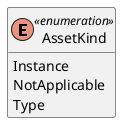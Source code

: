 @startuml
skinparam classAttributeIconSize 0
hide methods

enum AssetKind <<enumeration>> {
  Instance
  NotApplicable
  Type
}
@enduml